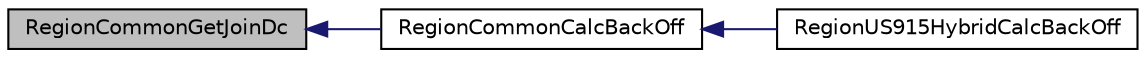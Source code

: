 digraph "RegionCommonGetJoinDc"
{
  edge [fontname="Helvetica",fontsize="10",labelfontname="Helvetica",labelfontsize="10"];
  node [fontname="Helvetica",fontsize="10",shape=record];
  rankdir="LR";
  Node40 [label="RegionCommonGetJoinDc",height=0.2,width=0.4,color="black", fillcolor="grey75", style="filled", fontcolor="black"];
  Node40 -> Node41 [dir="back",color="midnightblue",fontsize="10",style="solid"];
  Node41 [label="RegionCommonCalcBackOff",height=0.2,width=0.4,color="black", fillcolor="white", style="filled",URL="$group___r_e_g_i_o_n_c_o_m_m_o_n.html#gae2b1dfba27c79f605048f2d9869dc57d",tooltip="Calculates the duty cycle for the current band. "];
  Node41 -> Node42 [dir="back",color="midnightblue",fontsize="10",style="solid"];
  Node42 [label="RegionUS915HybridCalcBackOff",height=0.2,width=0.4,color="black", fillcolor="white", style="filled",URL="$group___r_e_g_i_o_n_u_s915_h_y_b.html#ga410890efd066c15fb3452cf8ae8362e9",tooltip="Calculates the back-off time. "];
}
